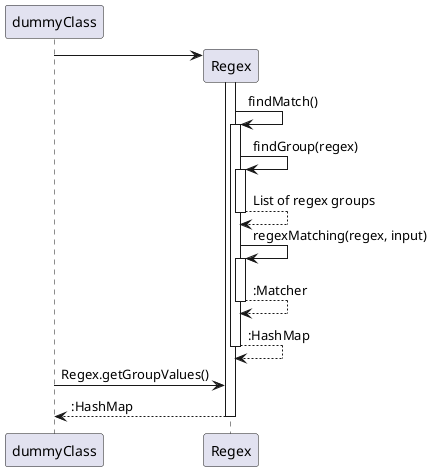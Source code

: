 @startuml
'https://plantuml.com/sequence-diagram

participant dummyClass as dummyClass
participant Regex as regex

create regex
dummyClass -> regex
activate regex
regex -> regex ++ : findMatch()
regex -> regex ++ : findGroup(regex)
regex --> regex -- : List of regex groups
regex -> regex ++ : regexMatching(regex, input)
regex --> regex -- : :Matcher
regex --> regex -- : :HashMap
dummyClass -> regex : Regex.getGroupValues()
regex --> dummyClass : :HashMap
deactivate regex
@enduml